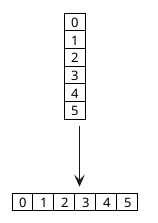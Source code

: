@startuml

<style>
note {
    backgroundcolor white
    shadowing 0
    linecolor transparent
}
</style>
note as grid
    |  0  |
    |  1  |
    |  2  |
    |  3  |
    |  4  |
    |  5  |
end note

note as gridline
    |  0  |  1  |  2  |  3  |  4  |  5  |
end note

grid --> gridline
@enduml